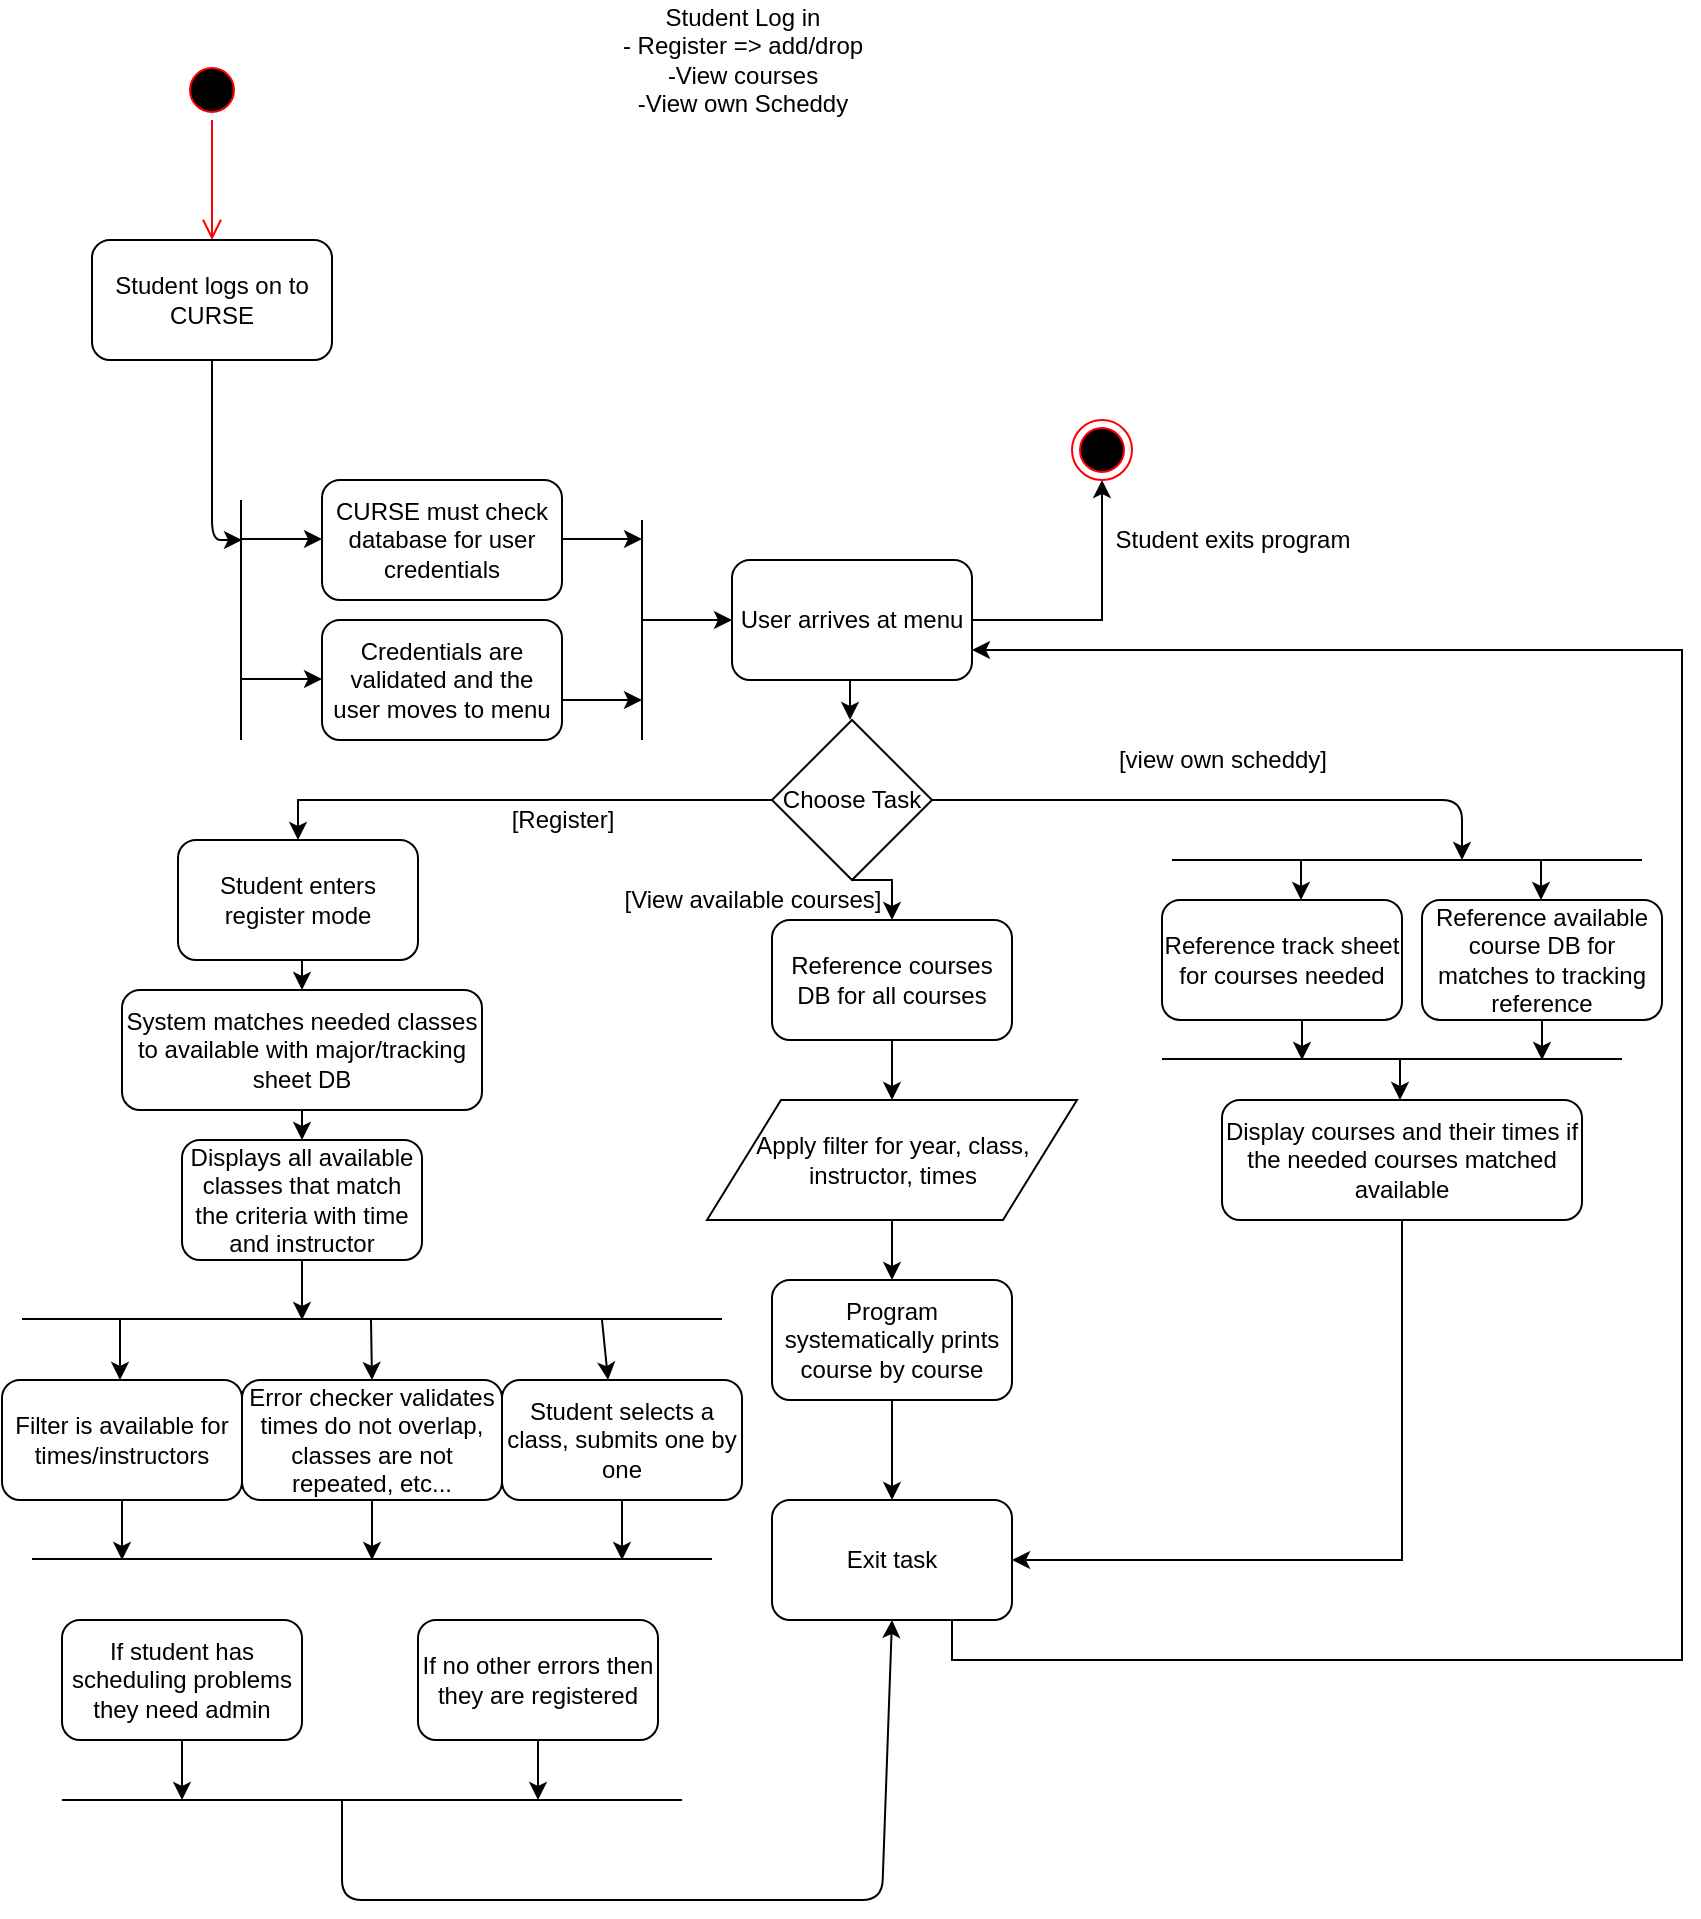 <mxfile version="10.7.5" type="device"><diagram id="KzV5jisgvI3P5JsCJ3Mg" name="Page-1"><mxGraphModel dx="1394" dy="715" grid="1" gridSize="10" guides="1" tooltips="1" connect="1" arrows="1" fold="1" page="1" pageScale="1" pageWidth="850" pageHeight="1100" math="0" shadow="0"><root><mxCell id="0"/><mxCell id="1" parent="0"/><mxCell id="ByGuvdmldyF5iGttp1__-1" value="" style="ellipse;html=1;shape=startState;fillColor=#000000;strokeColor=#ff0000;" parent="1" vertex="1"><mxGeometry x="90" y="40" width="30" height="30" as="geometry"/></mxCell><mxCell id="ByGuvdmldyF5iGttp1__-2" value="" style="edgeStyle=orthogonalEdgeStyle;html=1;verticalAlign=bottom;endArrow=open;endSize=8;strokeColor=#ff0000;" parent="1" source="ByGuvdmldyF5iGttp1__-1" edge="1"><mxGeometry relative="1" as="geometry"><mxPoint x="105" y="130" as="targetPoint"/></mxGeometry></mxCell><mxCell id="ByGuvdmldyF5iGttp1__-3" value="Student logs on to CURSE" style="rounded=1;whiteSpace=wrap;html=1;" parent="1" vertex="1"><mxGeometry x="45" y="130" width="120" height="60" as="geometry"/></mxCell><mxCell id="ByGuvdmldyF5iGttp1__-4" value="Student Log in&lt;br&gt;- Register =&amp;gt; add/drop&lt;br&gt;-View courses&lt;br&gt;-View own Scheddy&lt;br&gt;" style="text;html=1;resizable=0;autosize=1;align=center;verticalAlign=middle;points=[];fillColor=none;strokeColor=none;rounded=0;" parent="1" vertex="1"><mxGeometry x="300" y="10" width="140" height="60" as="geometry"/></mxCell><mxCell id="ByGuvdmldyF5iGttp1__-5" value="" style="endArrow=classic;html=1;" parent="1" edge="1"><mxGeometry width="50" height="50" relative="1" as="geometry"><mxPoint x="105" y="190" as="sourcePoint"/><mxPoint x="120" y="280" as="targetPoint"/><Array as="points"><mxPoint x="105" y="280"/></Array></mxGeometry></mxCell><mxCell id="ByGuvdmldyF5iGttp1__-6" value="CURSE must check database for user credentials" style="rounded=1;whiteSpace=wrap;html=1;" parent="1" vertex="1"><mxGeometry x="160" y="250" width="120" height="60" as="geometry"/></mxCell><mxCell id="ByGuvdmldyF5iGttp1__-7" value="" style="endArrow=none;html=1;" parent="1" edge="1"><mxGeometry width="50" height="50" relative="1" as="geometry"><mxPoint x="119.5" y="380" as="sourcePoint"/><mxPoint x="119.5" y="260" as="targetPoint"/></mxGeometry></mxCell><mxCell id="ByGuvdmldyF5iGttp1__-8" value="" style="endArrow=classic;html=1;" parent="1" edge="1"><mxGeometry width="50" height="50" relative="1" as="geometry"><mxPoint x="120" y="279.5" as="sourcePoint"/><mxPoint x="160" y="279.5" as="targetPoint"/></mxGeometry></mxCell><mxCell id="ByGuvdmldyF5iGttp1__-9" value="Credentials are validated and the user moves to menu" style="rounded=1;whiteSpace=wrap;html=1;" parent="1" vertex="1"><mxGeometry x="160" y="320" width="120" height="60" as="geometry"/></mxCell><mxCell id="ByGuvdmldyF5iGttp1__-10" value="" style="endArrow=classic;html=1;" parent="1" edge="1"><mxGeometry width="50" height="50" relative="1" as="geometry"><mxPoint x="120" y="349.5" as="sourcePoint"/><mxPoint x="160" y="349.5" as="targetPoint"/></mxGeometry></mxCell><mxCell id="ByGuvdmldyF5iGttp1__-11" value="" style="endArrow=classic;html=1;" parent="1" edge="1"><mxGeometry width="50" height="50" relative="1" as="geometry"><mxPoint x="280" y="360" as="sourcePoint"/><mxPoint x="320" y="360" as="targetPoint"/></mxGeometry></mxCell><mxCell id="ByGuvdmldyF5iGttp1__-12" value="" style="endArrow=classic;html=1;" parent="1" edge="1"><mxGeometry width="50" height="50" relative="1" as="geometry"><mxPoint x="280" y="279.5" as="sourcePoint"/><mxPoint x="320" y="279.5" as="targetPoint"/></mxGeometry></mxCell><mxCell id="ByGuvdmldyF5iGttp1__-13" value="" style="endArrow=none;html=1;" parent="1" edge="1"><mxGeometry width="50" height="50" relative="1" as="geometry"><mxPoint x="320" y="380" as="sourcePoint"/><mxPoint x="320" y="270" as="targetPoint"/></mxGeometry></mxCell><mxCell id="ByGuvdmldyF5iGttp1__-75" style="edgeStyle=orthogonalEdgeStyle;rounded=0;orthogonalLoop=1;jettySize=auto;html=1;exitX=1;exitY=0.5;exitDx=0;exitDy=0;entryX=0.5;entryY=1;entryDx=0;entryDy=0;" parent="1" source="ByGuvdmldyF5iGttp1__-14" target="ByGuvdmldyF5iGttp1__-71" edge="1"><mxGeometry relative="1" as="geometry"/></mxCell><mxCell id="ByGuvdmldyF5iGttp1__-14" value="User arrives at menu" style="rounded=1;whiteSpace=wrap;html=1;" parent="1" vertex="1"><mxGeometry x="365" y="290" width="120" height="60" as="geometry"/></mxCell><mxCell id="ByGuvdmldyF5iGttp1__-37" style="edgeStyle=orthogonalEdgeStyle;rounded=0;orthogonalLoop=1;jettySize=auto;html=1;exitX=0.5;exitY=1;exitDx=0;exitDy=0;entryX=0.5;entryY=0;entryDx=0;entryDy=0;" parent="1" source="ByGuvdmldyF5iGttp1__-15" target="ByGuvdmldyF5iGttp1__-27" edge="1"><mxGeometry relative="1" as="geometry"/></mxCell><mxCell id="ByGuvdmldyF5iGttp1__-66" style="edgeStyle=orthogonalEdgeStyle;rounded=0;orthogonalLoop=1;jettySize=auto;html=1;exitX=0;exitY=0.5;exitDx=0;exitDy=0;entryX=0.5;entryY=0;entryDx=0;entryDy=0;" parent="1" source="ByGuvdmldyF5iGttp1__-15" target="ByGuvdmldyF5iGttp1__-43" edge="1"><mxGeometry relative="1" as="geometry"/></mxCell><mxCell id="ByGuvdmldyF5iGttp1__-15" value="Choose Task" style="rhombus;whiteSpace=wrap;html=1;" parent="1" vertex="1"><mxGeometry x="385" y="370" width="80" height="80" as="geometry"/></mxCell><mxCell id="ByGuvdmldyF5iGttp1__-16" value="" style="endArrow=classic;html=1;" parent="1" edge="1"><mxGeometry width="50" height="50" relative="1" as="geometry"><mxPoint x="424" y="350" as="sourcePoint"/><mxPoint x="424" y="370" as="targetPoint"/></mxGeometry></mxCell><mxCell id="ByGuvdmldyF5iGttp1__-17" value="" style="endArrow=classic;html=1;entryX=0;entryY=0.5;entryDx=0;entryDy=0;" parent="1" target="ByGuvdmldyF5iGttp1__-14" edge="1"><mxGeometry width="50" height="50" relative="1" as="geometry"><mxPoint x="320" y="320" as="sourcePoint"/><mxPoint x="370" y="270" as="targetPoint"/></mxGeometry></mxCell><mxCell id="ByGuvdmldyF5iGttp1__-34" style="edgeStyle=orthogonalEdgeStyle;rounded=0;orthogonalLoop=1;jettySize=auto;html=1;exitX=0.5;exitY=1;exitDx=0;exitDy=0;" parent="1" source="ByGuvdmldyF5iGttp1__-18" edge="1"><mxGeometry relative="1" as="geometry"><mxPoint x="650" y="540" as="targetPoint"/></mxGeometry></mxCell><mxCell id="ByGuvdmldyF5iGttp1__-18" value="Reference track sheet for courses needed" style="rounded=1;whiteSpace=wrap;html=1;" parent="1" vertex="1"><mxGeometry x="580" y="460" width="120" height="60" as="geometry"/></mxCell><mxCell id="ByGuvdmldyF5iGttp1__-44" style="edgeStyle=orthogonalEdgeStyle;rounded=0;orthogonalLoop=1;jettySize=auto;html=1;exitX=0.5;exitY=1;exitDx=0;exitDy=0;" parent="1" source="ByGuvdmldyF5iGttp1__-19" edge="1"><mxGeometry relative="1" as="geometry"><mxPoint x="770" y="540" as="targetPoint"/></mxGeometry></mxCell><mxCell id="ByGuvdmldyF5iGttp1__-19" value="Reference available course DB for matches to tracking reference" style="rounded=1;whiteSpace=wrap;html=1;" parent="1" vertex="1"><mxGeometry x="710" y="460" width="120" height="60" as="geometry"/></mxCell><mxCell id="ByGuvdmldyF5iGttp1__-20" value="" style="endArrow=none;html=1;" parent="1" edge="1"><mxGeometry width="50" height="50" relative="1" as="geometry"><mxPoint x="585" y="440" as="sourcePoint"/><mxPoint x="820" y="440" as="targetPoint"/></mxGeometry></mxCell><mxCell id="ByGuvdmldyF5iGttp1__-21" value="" style="endArrow=classic;html=1;exitX=1;exitY=0.5;exitDx=0;exitDy=0;" parent="1" source="ByGuvdmldyF5iGttp1__-15" edge="1"><mxGeometry width="50" height="50" relative="1" as="geometry"><mxPoint x="610" y="380" as="sourcePoint"/><mxPoint x="730" y="440" as="targetPoint"/><Array as="points"><mxPoint x="730" y="410"/></Array></mxGeometry></mxCell><mxCell id="ByGuvdmldyF5iGttp1__-22" value="" style="endArrow=classic;html=1;" parent="1" edge="1"><mxGeometry width="50" height="50" relative="1" as="geometry"><mxPoint x="649.5" y="440" as="sourcePoint"/><mxPoint x="649.5" y="460" as="targetPoint"/></mxGeometry></mxCell><mxCell id="ByGuvdmldyF5iGttp1__-23" value="" style="endArrow=classic;html=1;" parent="1" edge="1"><mxGeometry width="50" height="50" relative="1" as="geometry"><mxPoint x="769.5" y="440" as="sourcePoint"/><mxPoint x="769.5" y="460" as="targetPoint"/></mxGeometry></mxCell><mxCell id="ByGuvdmldyF5iGttp1__-24" value="[view own scheddy]&lt;br&gt;" style="text;html=1;resizable=0;autosize=1;align=center;verticalAlign=middle;points=[];fillColor=none;strokeColor=none;rounded=0;" parent="1" vertex="1"><mxGeometry x="550" y="380" width="120" height="20" as="geometry"/></mxCell><mxCell id="ByGuvdmldyF5iGttp1__-25" value="" style="endArrow=none;html=1;" parent="1" edge="1"><mxGeometry width="50" height="50" relative="1" as="geometry"><mxPoint x="580" y="539.5" as="sourcePoint"/><mxPoint x="810" y="539.5" as="targetPoint"/></mxGeometry></mxCell><mxCell id="ByGuvdmldyF5iGttp1__-42" style="edgeStyle=orthogonalEdgeStyle;rounded=0;orthogonalLoop=1;jettySize=auto;html=1;exitX=0.5;exitY=1;exitDx=0;exitDy=0;entryX=1;entryY=0.5;entryDx=0;entryDy=0;" parent="1" source="ByGuvdmldyF5iGttp1__-26" target="ByGuvdmldyF5iGttp1__-40" edge="1"><mxGeometry relative="1" as="geometry"/></mxCell><mxCell id="ByGuvdmldyF5iGttp1__-26" value="Display courses and their times if the needed courses matched available" style="rounded=1;whiteSpace=wrap;html=1;" parent="1" vertex="1"><mxGeometry x="610" y="560" width="180" height="60" as="geometry"/></mxCell><mxCell id="ByGuvdmldyF5iGttp1__-32" style="edgeStyle=orthogonalEdgeStyle;rounded=0;orthogonalLoop=1;jettySize=auto;html=1;exitX=0.5;exitY=1;exitDx=0;exitDy=0;entryX=0.5;entryY=0;entryDx=0;entryDy=0;" parent="1" source="ByGuvdmldyF5iGttp1__-27" target="ByGuvdmldyF5iGttp1__-30" edge="1"><mxGeometry relative="1" as="geometry"/></mxCell><mxCell id="ByGuvdmldyF5iGttp1__-27" value="Reference courses DB for all courses" style="rounded=1;whiteSpace=wrap;html=1;" parent="1" vertex="1"><mxGeometry x="385" y="470" width="120" height="60" as="geometry"/></mxCell><mxCell id="ByGuvdmldyF5iGttp1__-41" style="edgeStyle=orthogonalEdgeStyle;rounded=0;orthogonalLoop=1;jettySize=auto;html=1;exitX=0.5;exitY=1;exitDx=0;exitDy=0;entryX=0.5;entryY=0;entryDx=0;entryDy=0;" parent="1" source="ByGuvdmldyF5iGttp1__-28" target="ByGuvdmldyF5iGttp1__-40" edge="1"><mxGeometry relative="1" as="geometry"/></mxCell><mxCell id="ByGuvdmldyF5iGttp1__-28" value="Program systematically prints course by course" style="rounded=1;whiteSpace=wrap;html=1;" parent="1" vertex="1"><mxGeometry x="385" y="650" width="120" height="60" as="geometry"/></mxCell><mxCell id="ByGuvdmldyF5iGttp1__-33" style="edgeStyle=orthogonalEdgeStyle;rounded=0;orthogonalLoop=1;jettySize=auto;html=1;exitX=0.5;exitY=1;exitDx=0;exitDy=0;entryX=0.5;entryY=0;entryDx=0;entryDy=0;" parent="1" source="ByGuvdmldyF5iGttp1__-30" target="ByGuvdmldyF5iGttp1__-28" edge="1"><mxGeometry relative="1" as="geometry"/></mxCell><mxCell id="ByGuvdmldyF5iGttp1__-30" value="Apply filter for year, class, instructor, times" style="shape=parallelogram;perimeter=parallelogramPerimeter;whiteSpace=wrap;html=1;" parent="1" vertex="1"><mxGeometry x="352.5" y="560" width="185" height="60" as="geometry"/></mxCell><mxCell id="ByGuvdmldyF5iGttp1__-36" value="" style="endArrow=classic;html=1;" parent="1" edge="1"><mxGeometry width="50" height="50" relative="1" as="geometry"><mxPoint x="699" y="540" as="sourcePoint"/><mxPoint x="699" y="560" as="targetPoint"/></mxGeometry></mxCell><mxCell id="ByGuvdmldyF5iGttp1__-76" style="edgeStyle=orthogonalEdgeStyle;rounded=0;orthogonalLoop=1;jettySize=auto;html=1;exitX=0.75;exitY=1;exitDx=0;exitDy=0;entryX=1;entryY=0.75;entryDx=0;entryDy=0;" parent="1" source="ByGuvdmldyF5iGttp1__-40" target="ByGuvdmldyF5iGttp1__-14" edge="1"><mxGeometry relative="1" as="geometry"><Array as="points"><mxPoint x="475" y="840"/><mxPoint x="840" y="840"/><mxPoint x="840" y="335"/></Array></mxGeometry></mxCell><mxCell id="ByGuvdmldyF5iGttp1__-40" value="Exit task" style="rounded=1;whiteSpace=wrap;html=1;" parent="1" vertex="1"><mxGeometry x="385" y="760" width="120" height="60" as="geometry"/></mxCell><mxCell id="ByGuvdmldyF5iGttp1__-67" style="edgeStyle=orthogonalEdgeStyle;rounded=0;orthogonalLoop=1;jettySize=auto;html=1;exitX=0.5;exitY=1;exitDx=0;exitDy=0;entryX=0.5;entryY=0;entryDx=0;entryDy=0;" parent="1" source="ByGuvdmldyF5iGttp1__-43" target="ByGuvdmldyF5iGttp1__-45" edge="1"><mxGeometry relative="1" as="geometry"><mxPoint x="148" y="500" as="targetPoint"/></mxGeometry></mxCell><mxCell id="ByGuvdmldyF5iGttp1__-43" value="Student enters register mode" style="rounded=1;whiteSpace=wrap;html=1;" parent="1" vertex="1"><mxGeometry x="88" y="430" width="120" height="60" as="geometry"/></mxCell><mxCell id="ByGuvdmldyF5iGttp1__-68" style="edgeStyle=orthogonalEdgeStyle;rounded=0;orthogonalLoop=1;jettySize=auto;html=1;exitX=0.5;exitY=1;exitDx=0;exitDy=0;entryX=0.5;entryY=0;entryDx=0;entryDy=0;" parent="1" source="ByGuvdmldyF5iGttp1__-45" target="ByGuvdmldyF5iGttp1__-46" edge="1"><mxGeometry relative="1" as="geometry"/></mxCell><mxCell id="ByGuvdmldyF5iGttp1__-45" value="System matches needed classes to available with major/tracking sheet DB" style="rounded=1;whiteSpace=wrap;html=1;" parent="1" vertex="1"><mxGeometry x="60" y="505" width="180" height="60" as="geometry"/></mxCell><mxCell id="ByGuvdmldyF5iGttp1__-51" style="edgeStyle=orthogonalEdgeStyle;rounded=0;orthogonalLoop=1;jettySize=auto;html=1;exitX=0.5;exitY=1;exitDx=0;exitDy=0;" parent="1" source="ByGuvdmldyF5iGttp1__-46" edge="1"><mxGeometry relative="1" as="geometry"><mxPoint x="150" y="670" as="targetPoint"/></mxGeometry></mxCell><mxCell id="ByGuvdmldyF5iGttp1__-46" value="Displays all available classes that match the criteria with time and instructor" style="rounded=1;whiteSpace=wrap;html=1;" parent="1" vertex="1"><mxGeometry x="90" y="580" width="120" height="60" as="geometry"/></mxCell><mxCell id="ByGuvdmldyF5iGttp1__-59" style="edgeStyle=orthogonalEdgeStyle;rounded=0;orthogonalLoop=1;jettySize=auto;html=1;exitX=0.5;exitY=1;exitDx=0;exitDy=0;" parent="1" source="ByGuvdmldyF5iGttp1__-47" edge="1"><mxGeometry relative="1" as="geometry"><mxPoint x="310" y="790" as="targetPoint"/></mxGeometry></mxCell><mxCell id="ByGuvdmldyF5iGttp1__-47" value="Student selects a class, submits one by one" style="rounded=1;whiteSpace=wrap;html=1;" parent="1" vertex="1"><mxGeometry x="250" y="700" width="120" height="60" as="geometry"/></mxCell><mxCell id="ByGuvdmldyF5iGttp1__-57" style="edgeStyle=orthogonalEdgeStyle;rounded=0;orthogonalLoop=1;jettySize=auto;html=1;exitX=0.5;exitY=1;exitDx=0;exitDy=0;" parent="1" source="ByGuvdmldyF5iGttp1__-48" edge="1"><mxGeometry relative="1" as="geometry"><mxPoint x="60" y="790" as="targetPoint"/></mxGeometry></mxCell><mxCell id="ByGuvdmldyF5iGttp1__-48" value="Filter is available for times/instructors" style="rounded=1;whiteSpace=wrap;html=1;" parent="1" vertex="1"><mxGeometry y="700" width="120" height="60" as="geometry"/></mxCell><mxCell id="ByGuvdmldyF5iGttp1__-58" style="edgeStyle=orthogonalEdgeStyle;rounded=0;orthogonalLoop=1;jettySize=auto;html=1;exitX=0.5;exitY=1;exitDx=0;exitDy=0;" parent="1" source="ByGuvdmldyF5iGttp1__-49" edge="1"><mxGeometry relative="1" as="geometry"><mxPoint x="185" y="790" as="targetPoint"/></mxGeometry></mxCell><mxCell id="ByGuvdmldyF5iGttp1__-49" value="Error checker validates times do not overlap, classes are not repeated, etc..." style="rounded=1;whiteSpace=wrap;html=1;" parent="1" vertex="1"><mxGeometry x="120" y="700" width="130" height="60" as="geometry"/></mxCell><mxCell id="ByGuvdmldyF5iGttp1__-50" value="" style="endArrow=none;html=1;" parent="1" edge="1"><mxGeometry width="50" height="50" relative="1" as="geometry"><mxPoint x="10" y="669.5" as="sourcePoint"/><mxPoint x="360" y="669.5" as="targetPoint"/></mxGeometry></mxCell><mxCell id="ByGuvdmldyF5iGttp1__-52" value="" style="endArrow=classic;html=1;" parent="1" edge="1"><mxGeometry width="50" height="50" relative="1" as="geometry"><mxPoint x="59" y="670" as="sourcePoint"/><mxPoint x="59" y="700" as="targetPoint"/></mxGeometry></mxCell><mxCell id="ByGuvdmldyF5iGttp1__-53" value="" style="endArrow=classic;html=1;" parent="1" edge="1"><mxGeometry width="50" height="50" relative="1" as="geometry"><mxPoint x="185" y="800" as="sourcePoint"/><mxPoint x="185" y="800" as="targetPoint"/></mxGeometry></mxCell><mxCell id="ByGuvdmldyF5iGttp1__-54" value="" style="endArrow=classic;html=1;entryX=0.442;entryY=0;entryDx=0;entryDy=0;entryPerimeter=0;" parent="1" target="ByGuvdmldyF5iGttp1__-47" edge="1"><mxGeometry width="50" height="50" relative="1" as="geometry"><mxPoint x="300" y="670" as="sourcePoint"/><mxPoint x="309.5" y="680" as="targetPoint"/></mxGeometry></mxCell><mxCell id="ByGuvdmldyF5iGttp1__-55" value="" style="endArrow=classic;html=1;" parent="1" edge="1"><mxGeometry width="50" height="50" relative="1" as="geometry"><mxPoint x="184.5" y="670" as="sourcePoint"/><mxPoint x="185" y="700" as="targetPoint"/></mxGeometry></mxCell><mxCell id="ByGuvdmldyF5iGttp1__-56" value="" style="endArrow=none;html=1;" parent="1" edge="1"><mxGeometry width="50" height="50" relative="1" as="geometry"><mxPoint x="15" y="789.5" as="sourcePoint"/><mxPoint x="355" y="789.5" as="targetPoint"/></mxGeometry></mxCell><mxCell id="ByGuvdmldyF5iGttp1__-63" style="edgeStyle=orthogonalEdgeStyle;rounded=0;orthogonalLoop=1;jettySize=auto;html=1;exitX=0.5;exitY=1;exitDx=0;exitDy=0;" parent="1" source="ByGuvdmldyF5iGttp1__-60" edge="1"><mxGeometry relative="1" as="geometry"><mxPoint x="90" y="910" as="targetPoint"/></mxGeometry></mxCell><mxCell id="ByGuvdmldyF5iGttp1__-60" value="If student has scheduling problems they need admin" style="rounded=1;whiteSpace=wrap;html=1;" parent="1" vertex="1"><mxGeometry x="30" y="820" width="120" height="60" as="geometry"/></mxCell><mxCell id="ByGuvdmldyF5iGttp1__-64" style="edgeStyle=orthogonalEdgeStyle;rounded=0;orthogonalLoop=1;jettySize=auto;html=1;exitX=0.5;exitY=1;exitDx=0;exitDy=0;" parent="1" source="ByGuvdmldyF5iGttp1__-61" edge="1"><mxGeometry relative="1" as="geometry"><mxPoint x="268" y="910" as="targetPoint"/></mxGeometry></mxCell><mxCell id="ByGuvdmldyF5iGttp1__-61" value="If no other errors then they are registered" style="rounded=1;whiteSpace=wrap;html=1;" parent="1" vertex="1"><mxGeometry x="208" y="820" width="120" height="60" as="geometry"/></mxCell><mxCell id="ByGuvdmldyF5iGttp1__-62" value="" style="endArrow=none;html=1;" parent="1" edge="1"><mxGeometry width="50" height="50" relative="1" as="geometry"><mxPoint x="30" y="910" as="sourcePoint"/><mxPoint x="340" y="910" as="targetPoint"/></mxGeometry></mxCell><mxCell id="ByGuvdmldyF5iGttp1__-65" value="" style="endArrow=classic;html=1;entryX=0.5;entryY=1;entryDx=0;entryDy=0;" parent="1" target="ByGuvdmldyF5iGttp1__-40" edge="1"><mxGeometry width="50" height="50" relative="1" as="geometry"><mxPoint x="170" y="910" as="sourcePoint"/><mxPoint x="440" y="940" as="targetPoint"/><Array as="points"><mxPoint x="170" y="960"/><mxPoint x="440" y="960"/></Array></mxGeometry></mxCell><mxCell id="ByGuvdmldyF5iGttp1__-71" value="" style="ellipse;html=1;shape=endState;fillColor=#000000;strokeColor=#ff0000;" parent="1" vertex="1"><mxGeometry x="535" y="220" width="30" height="30" as="geometry"/></mxCell><mxCell id="ByGuvdmldyF5iGttp1__-73" value="Student exits program&lt;br&gt;" style="text;html=1;resizable=0;autosize=1;align=center;verticalAlign=middle;points=[];fillColor=none;strokeColor=none;rounded=0;" parent="1" vertex="1"><mxGeometry x="550" y="270" width="130" height="20" as="geometry"/></mxCell><mxCell id="FQn5t8znwNRnggK-MVRj-1" value="[Register]" style="text;html=1;resizable=0;autosize=1;align=center;verticalAlign=middle;points=[];fillColor=none;strokeColor=none;rounded=0;" vertex="1" parent="1"><mxGeometry x="245" y="410" width="70" height="20" as="geometry"/></mxCell><mxCell id="FQn5t8znwNRnggK-MVRj-2" value="[View available courses]&lt;br&gt;" style="text;html=1;resizable=0;autosize=1;align=center;verticalAlign=middle;points=[];fillColor=none;strokeColor=none;rounded=0;" vertex="1" parent="1"><mxGeometry x="305" y="450" width="140" height="20" as="geometry"/></mxCell></root></mxGraphModel></diagram></mxfile>